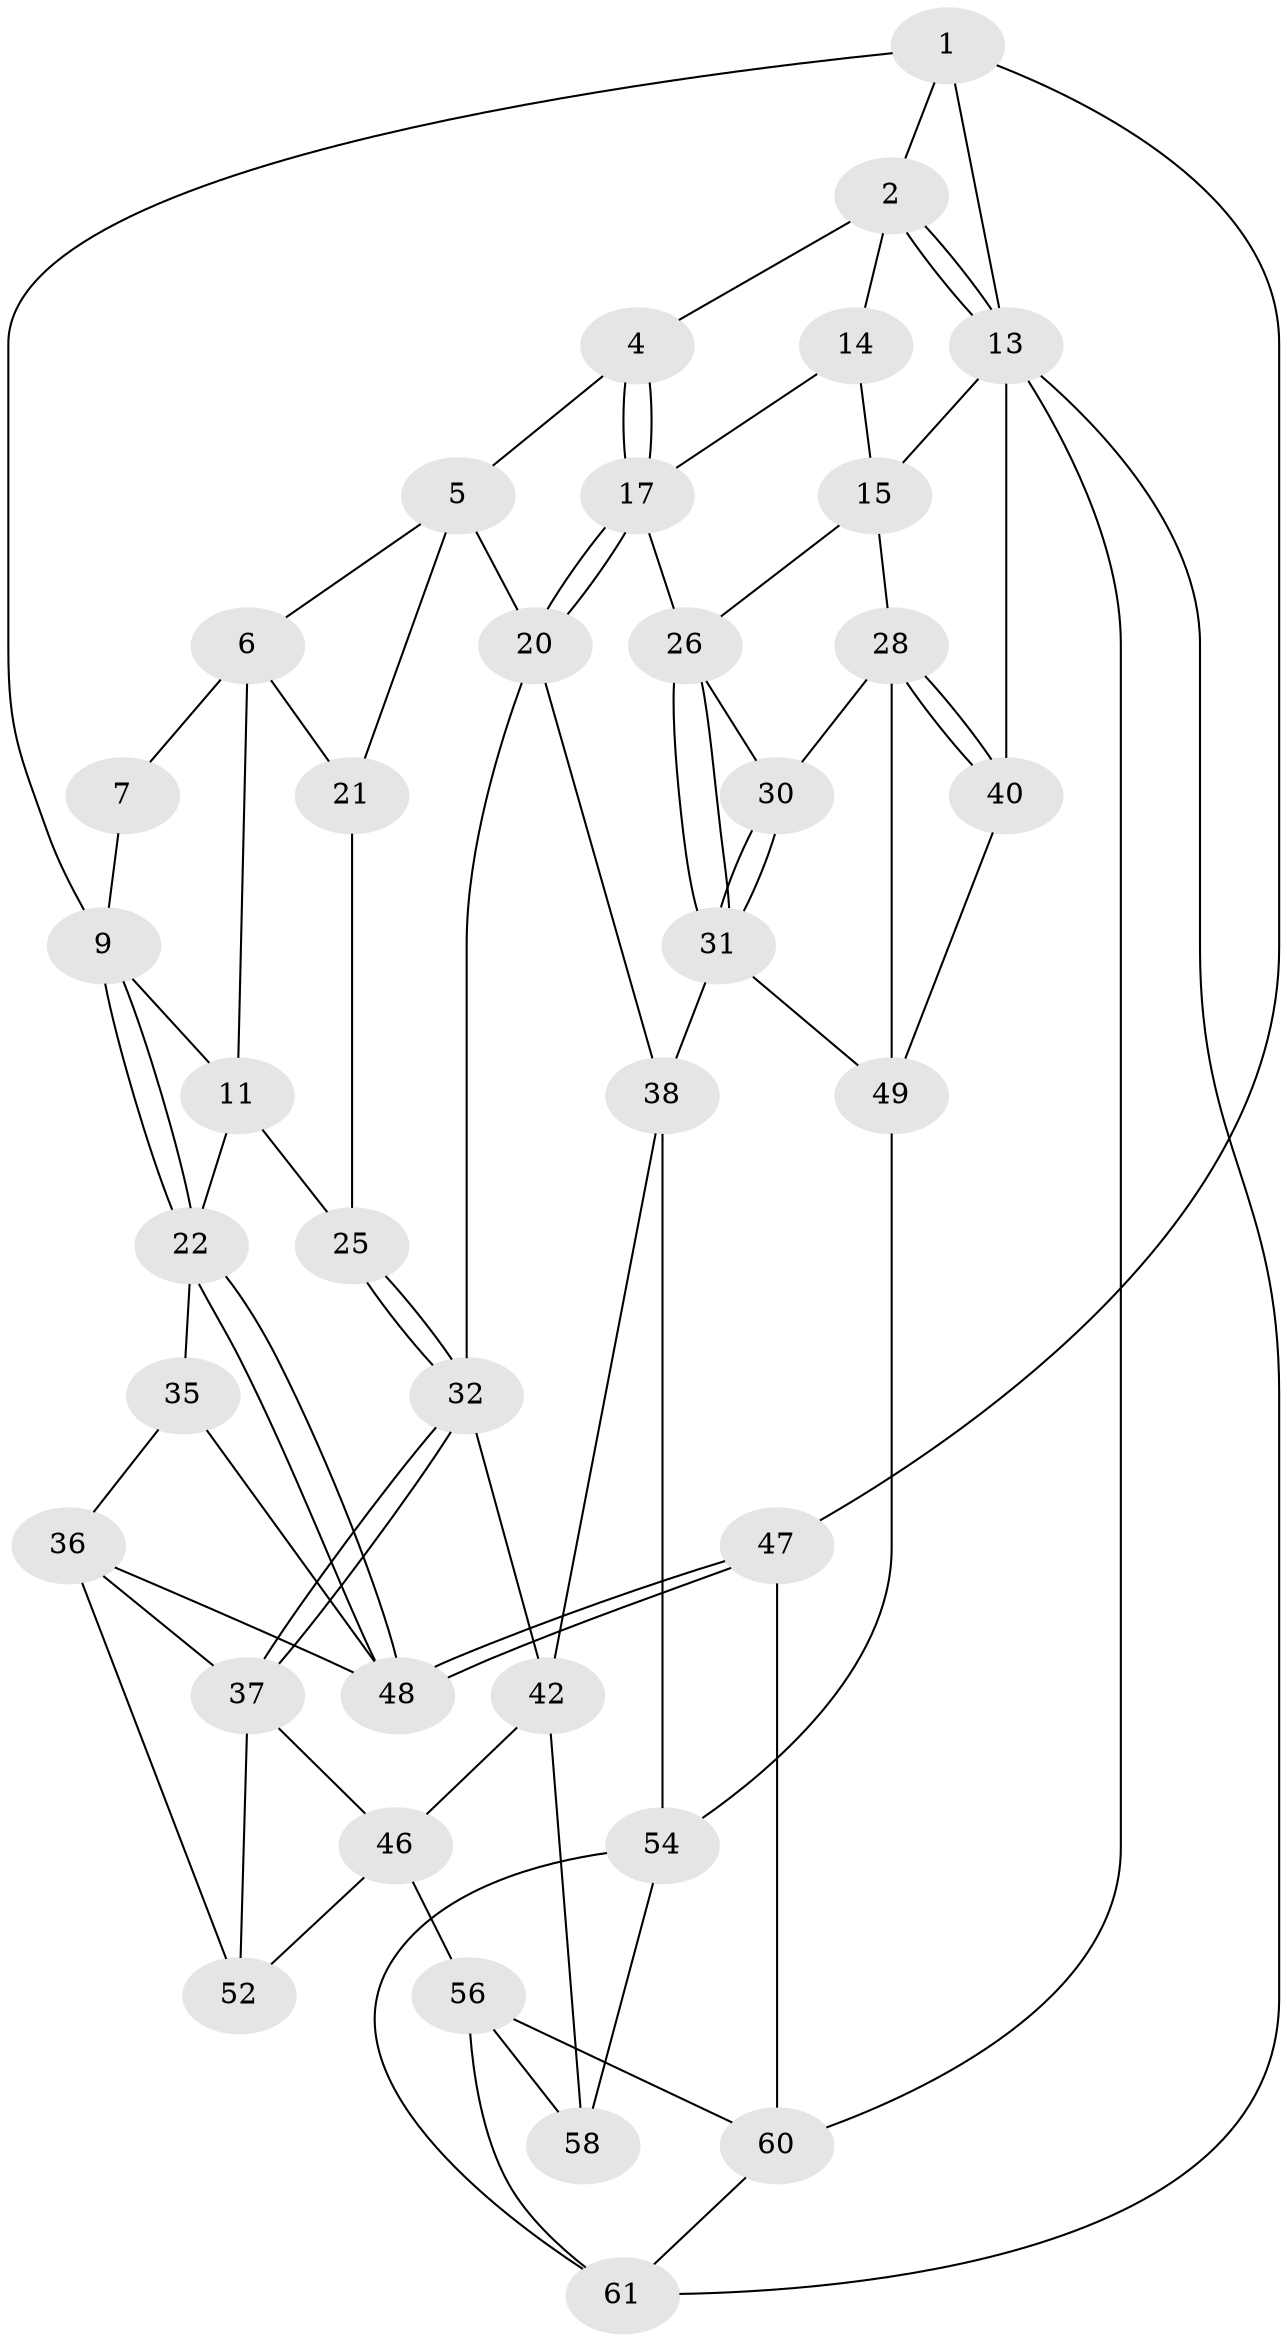 // original degree distribution, {3: 0.031746031746031744, 4: 0.2698412698412698, 5: 0.47619047619047616, 6: 0.2222222222222222}
// Generated by graph-tools (version 1.1) at 2025/11/02/27/25 16:11:58]
// undirected, 37 vertices, 80 edges
graph export_dot {
graph [start="1"]
  node [color=gray90,style=filled];
  1 [pos="+0.5645922126648485+0",super="+8"];
  2 [pos="+0+0",super="+3"];
  4 [pos="+0.31559140922362044+0.15963230611407475"];
  5 [pos="+0.4196354064824563+0.15063347715940567",super="+19"];
  6 [pos="+0.49653767291991563+0.0748591023588423",super="+12"];
  7 [pos="+0.5583241427019875+0"];
  9 [pos="+1+0.15187382875708902",super="+10"];
  11 [pos="+0.7176482644093982+0.2114833877544475",super="+24"];
  13 [pos="+0+0",super="+41"];
  14 [pos="+0.19653388048522183+0.2489820258790675"];
  15 [pos="+0.14173996644222334+0.29564869162794283",super="+16"];
  17 [pos="+0.3243665963879874+0.3812327267610343",super="+18"];
  20 [pos="+0.4308075777800446+0.3808301451031017",super="+34"];
  21 [pos="+0.6009850364635912+0.3366753767406178"];
  22 [pos="+1+0.38815775526866153",super="+23"];
  25 [pos="+0.6316384429106274+0.37125903885218414"];
  26 [pos="+0.2575005062439004+0.43992694535774196",super="+27"];
  28 [pos="+0+0.43329560907162346",super="+29"];
  30 [pos="+0.09271726529107237+0.3891363051040417"];
  31 [pos="+0.24503951375378805+0.47088970281318465",super="+39"];
  32 [pos="+0.6374800769845039+0.44169915890548667",super="+33"];
  35 [pos="+0.7209002082426667+0.5384499056810821"];
  36 [pos="+0.7004524047441318+0.5431864557037277",super="+51"];
  37 [pos="+0.688932705045107+0.5433478317504383",super="+45"];
  38 [pos="+0.39424416197278866+0.6001758534279518",super="+44"];
  40 [pos="+0+0.7736569572571133"];
  42 [pos="+0.5473943868671126+0.5929597442632949",super="+43"];
  46 [pos="+0.625366820334541+0.6038930793855846",super="+55"];
  47 [pos="+1+0.6982169504034933"];
  48 [pos="+1+0.6623926616465318",super="+50"];
  49 [pos="+0.17298312159890208+0.5470562958396481",super="+53"];
  52 [pos="+0.77690283257494+0.7119145559265222"];
  54 [pos="+0.2141366461152753+0.7510970701643213",super="+59"];
  56 [pos="+0.6356252147246392+0.9034047507371906",super="+57"];
  58 [pos="+0.47049585669008837+0.7440930711307936"];
  60 [pos="+0.8920078185305401+0.8593437036705719",super="+63"];
  61 [pos="+0.3241731075789297+1",super="+62"];
  1 -- 2;
  1 -- 13;
  1 -- 9;
  1 -- 47;
  2 -- 13;
  2 -- 13;
  2 -- 4;
  2 -- 14;
  4 -- 5;
  4 -- 17;
  4 -- 17;
  5 -- 6;
  5 -- 21;
  5 -- 20;
  6 -- 7;
  6 -- 11;
  6 -- 21;
  7 -- 9;
  9 -- 22;
  9 -- 22;
  9 -- 11;
  11 -- 25;
  11 -- 22;
  13 -- 40;
  13 -- 61;
  13 -- 60;
  13 -- 15;
  14 -- 15;
  14 -- 17;
  15 -- 26;
  15 -- 28;
  17 -- 20;
  17 -- 20;
  17 -- 26;
  20 -- 38;
  20 -- 32;
  21 -- 25;
  22 -- 48;
  22 -- 48;
  22 -- 35;
  25 -- 32;
  25 -- 32;
  26 -- 31;
  26 -- 31;
  26 -- 30;
  28 -- 40;
  28 -- 40;
  28 -- 49;
  28 -- 30;
  30 -- 31;
  30 -- 31;
  31 -- 49;
  31 -- 38;
  32 -- 37;
  32 -- 37;
  32 -- 42;
  35 -- 36;
  35 -- 48;
  36 -- 37;
  36 -- 52;
  36 -- 48;
  37 -- 52;
  37 -- 46;
  38 -- 54;
  38 -- 42;
  40 -- 49;
  42 -- 46;
  42 -- 58;
  46 -- 56;
  46 -- 52;
  47 -- 48;
  47 -- 48;
  47 -- 60 [weight=2];
  49 -- 54;
  54 -- 58;
  54 -- 61;
  56 -- 60;
  56 -- 58;
  56 -- 61;
  60 -- 61;
}
